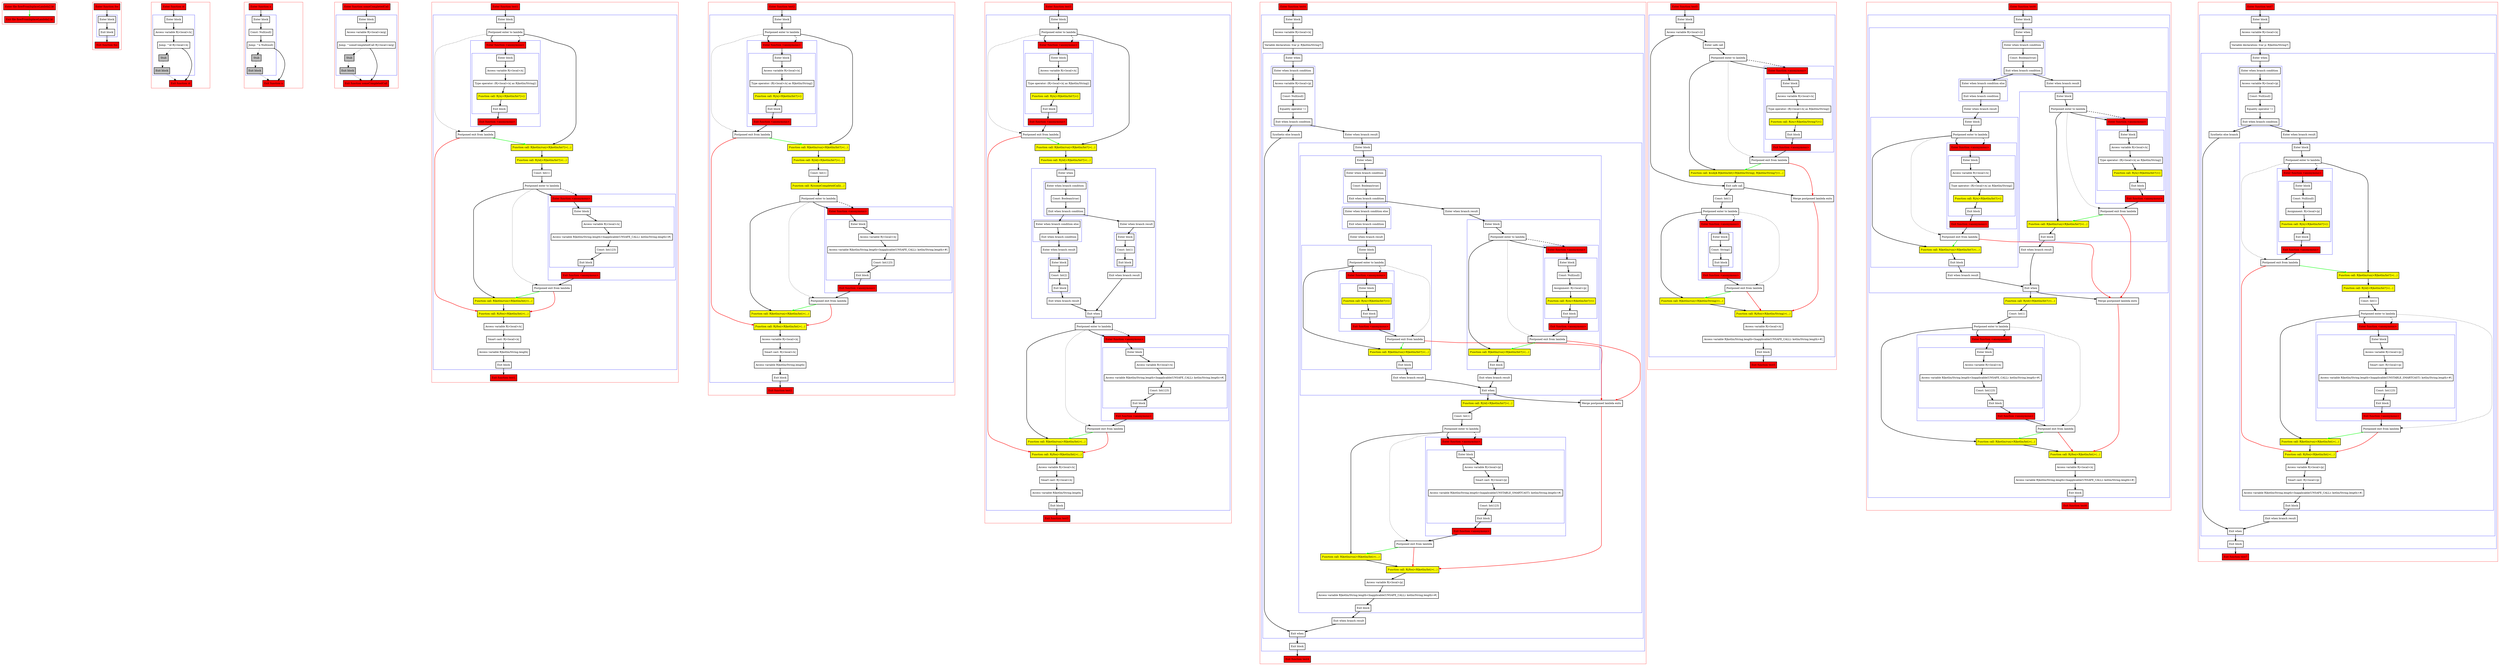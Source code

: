 digraph flowFromInplaceLambda2_kt {
    graph [nodesep=3]
    node [shape=box penwidth=2]
    edge [penwidth=2]

    subgraph cluster_0 {
        color=red
        0 [label="Enter file flowFromInplaceLambda2.kt" style="filled" fillcolor=red];
        1 [label="Exit file flowFromInplaceLambda2.kt" style="filled" fillcolor=red];
    }
    0 -> {1} [color=green];

    subgraph cluster_1 {
        color=red
        2 [label="Enter function foo" style="filled" fillcolor=red];
        subgraph cluster_2 {
            color=blue
            3 [label="Enter block"];
            4 [label="Exit block"];
        }
        5 [label="Exit function foo" style="filled" fillcolor=red];
    }
    2 -> {3};
    3 -> {4};
    4 -> {5};

    subgraph cluster_3 {
        color=red
        6 [label="Enter function id" style="filled" fillcolor=red];
        subgraph cluster_4 {
            color=blue
            7 [label="Enter block"];
            8 [label="Access variable R|<local>/x|"];
            9 [label="Jump: ^id R|<local>/x|"];
            10 [label="Stub" style="filled" fillcolor=gray];
            11 [label="Exit block" style="filled" fillcolor=gray];
        }
        12 [label="Exit function id" style="filled" fillcolor=red];
    }
    6 -> {7};
    7 -> {8};
    8 -> {9};
    9 -> {12};
    9 -> {10} [style=dotted];
    10 -> {11} [style=dotted];
    11 -> {12} [style=dotted];

    subgraph cluster_5 {
        color=red
        13 [label="Enter function n" style="filled" fillcolor=red];
        subgraph cluster_6 {
            color=blue
            14 [label="Enter block"];
            15 [label="Const: Null(null)"];
            16 [label="Jump: ^n Null(null)"];
            17 [label="Stub" style="filled" fillcolor=gray];
            18 [label="Exit block" style="filled" fillcolor=gray];
        }
        19 [label="Exit function n" style="filled" fillcolor=red];
    }
    13 -> {14};
    14 -> {15};
    15 -> {16};
    16 -> {19};
    16 -> {17} [style=dotted];
    17 -> {18} [style=dotted];
    18 -> {19} [style=dotted];

    subgraph cluster_7 {
        color=red
        20 [label="Enter function someCompletedCall" style="filled" fillcolor=red];
        subgraph cluster_8 {
            color=blue
            21 [label="Enter block"];
            22 [label="Access variable R|<local>/arg|"];
            23 [label="Jump: ^someCompletedCall R|<local>/arg|"];
            24 [label="Stub" style="filled" fillcolor=gray];
            25 [label="Exit block" style="filled" fillcolor=gray];
        }
        26 [label="Exit function someCompletedCall" style="filled" fillcolor=red];
    }
    20 -> {21};
    21 -> {22};
    22 -> {23};
    23 -> {26};
    23 -> {24} [style=dotted];
    24 -> {25} [style=dotted];
    25 -> {26} [style=dotted];

    subgraph cluster_9 {
        color=red
        27 [label="Enter function test1" style="filled" fillcolor=red];
        subgraph cluster_10 {
            color=blue
            28 [label="Enter block"];
            29 [label="Postponed enter to lambda"];
            subgraph cluster_11 {
                color=blue
                30 [label="Enter function <anonymous>" style="filled" fillcolor=red];
                subgraph cluster_12 {
                    color=blue
                    31 [label="Enter block"];
                    32 [label="Access variable R|<local>/x|"];
                    33 [label="Type operator: (R|<local>/x| as R|kotlin/String|)"];
                    34 [label="Function call: R|/n|<R|kotlin/Int?|>()" style="filled" fillcolor=yellow];
                    35 [label="Exit block"];
                }
                36 [label="Exit function <anonymous>" style="filled" fillcolor=red];
            }
            37 [label="Postponed exit from lambda"];
            38 [label="Function call: R|kotlin/run|<R|kotlin/Int?|>(...)" style="filled" fillcolor=yellow];
            39 [label="Function call: R|/id|<R|kotlin/Int?|>(...)" style="filled" fillcolor=yellow];
            40 [label="Const: Int(1)"];
            41 [label="Postponed enter to lambda"];
            subgraph cluster_13 {
                color=blue
                42 [label="Enter function <anonymous>" style="filled" fillcolor=red];
                subgraph cluster_14 {
                    color=blue
                    43 [label="Enter block"];
                    44 [label="Access variable R|<local>/x|"];
                    45 [label="Access variable R|kotlin/String.length<Inapplicable(UNSAFE_CALL): kotlin/String.length>#|"];
                    46 [label="Const: Int(123)"];
                    47 [label="Exit block"];
                }
                48 [label="Exit function <anonymous>" style="filled" fillcolor=red];
            }
            49 [label="Postponed exit from lambda"];
            50 [label="Function call: R|kotlin/run|<R|kotlin/Int|>(...)" style="filled" fillcolor=yellow];
            51 [label="Function call: R|/foo|<R|kotlin/Int|>(...)" style="filled" fillcolor=yellow];
            52 [label="Access variable R|<local>/x|"];
            53 [label="Smart cast: R|<local>/x|"];
            54 [label="Access variable R|kotlin/String.length|"];
            55 [label="Exit block"];
        }
        56 [label="Exit function test1" style="filled" fillcolor=red];
    }
    27 -> {28};
    28 -> {29};
    29 -> {30 38};
    29 -> {37} [style=dotted];
    29 -> {30} [style=dashed];
    30 -> {31};
    31 -> {32};
    32 -> {33};
    33 -> {34};
    34 -> {35};
    35 -> {36};
    36 -> {37};
    37 -> {38} [color=green];
    37 -> {51} [color=red];
    38 -> {39};
    39 -> {40};
    40 -> {41};
    41 -> {42 50};
    41 -> {49} [style=dotted];
    41 -> {42} [style=dashed];
    42 -> {43};
    43 -> {44};
    44 -> {45};
    45 -> {46};
    46 -> {47};
    47 -> {48};
    48 -> {49};
    49 -> {50} [color=green];
    49 -> {51} [color=red];
    50 -> {51};
    51 -> {52};
    52 -> {53};
    53 -> {54};
    54 -> {55};
    55 -> {56};

    subgraph cluster_15 {
        color=red
        57 [label="Enter function test2" style="filled" fillcolor=red];
        subgraph cluster_16 {
            color=blue
            58 [label="Enter block"];
            59 [label="Postponed enter to lambda"];
            subgraph cluster_17 {
                color=blue
                60 [label="Enter function <anonymous>" style="filled" fillcolor=red];
                subgraph cluster_18 {
                    color=blue
                    61 [label="Enter block"];
                    62 [label="Access variable R|<local>/x|"];
                    63 [label="Type operator: (R|<local>/x| as R|kotlin/String|)"];
                    64 [label="Function call: R|/n|<R|kotlin/Int?|>()" style="filled" fillcolor=yellow];
                    65 [label="Exit block"];
                }
                66 [label="Exit function <anonymous>" style="filled" fillcolor=red];
            }
            67 [label="Postponed exit from lambda"];
            68 [label="Function call: R|kotlin/run|<R|kotlin/Int?|>(...)" style="filled" fillcolor=yellow];
            69 [label="Function call: R|/id|<R|kotlin/Int?|>(...)" style="filled" fillcolor=yellow];
            70 [label="Const: Int(1)"];
            71 [label="Function call: R|/someCompletedCall|(...)" style="filled" fillcolor=yellow];
            72 [label="Postponed enter to lambda"];
            subgraph cluster_19 {
                color=blue
                73 [label="Enter function <anonymous>" style="filled" fillcolor=red];
                subgraph cluster_20 {
                    color=blue
                    74 [label="Enter block"];
                    75 [label="Access variable R|<local>/x|"];
                    76 [label="Access variable R|kotlin/String.length<Inapplicable(UNSAFE_CALL): kotlin/String.length>#|"];
                    77 [label="Const: Int(123)"];
                    78 [label="Exit block"];
                }
                79 [label="Exit function <anonymous>" style="filled" fillcolor=red];
            }
            80 [label="Postponed exit from lambda"];
            81 [label="Function call: R|kotlin/run|<R|kotlin/Int|>(...)" style="filled" fillcolor=yellow];
            82 [label="Function call: R|/foo|<R|kotlin/Int|>(...)" style="filled" fillcolor=yellow];
            83 [label="Access variable R|<local>/x|"];
            84 [label="Smart cast: R|<local>/x|"];
            85 [label="Access variable R|kotlin/String.length|"];
            86 [label="Exit block"];
        }
        87 [label="Exit function test2" style="filled" fillcolor=red];
    }
    57 -> {58};
    58 -> {59};
    59 -> {60 68};
    59 -> {67} [style=dotted];
    59 -> {60} [style=dashed];
    60 -> {61};
    61 -> {62};
    62 -> {63};
    63 -> {64};
    64 -> {65};
    65 -> {66};
    66 -> {67};
    67 -> {68} [color=green];
    67 -> {82} [color=red];
    68 -> {69};
    69 -> {70};
    70 -> {71};
    71 -> {72};
    72 -> {73 81};
    72 -> {80} [style=dotted];
    72 -> {73} [style=dashed];
    73 -> {74};
    74 -> {75};
    75 -> {76};
    76 -> {77};
    77 -> {78};
    78 -> {79};
    79 -> {80};
    80 -> {81} [color=green];
    80 -> {82} [color=red];
    81 -> {82};
    82 -> {83};
    83 -> {84};
    84 -> {85};
    85 -> {86};
    86 -> {87};

    subgraph cluster_21 {
        color=red
        88 [label="Enter function test3" style="filled" fillcolor=red];
        subgraph cluster_22 {
            color=blue
            89 [label="Enter block"];
            90 [label="Postponed enter to lambda"];
            subgraph cluster_23 {
                color=blue
                91 [label="Enter function <anonymous>" style="filled" fillcolor=red];
                subgraph cluster_24 {
                    color=blue
                    92 [label="Enter block"];
                    93 [label="Access variable R|<local>/x|"];
                    94 [label="Type operator: (R|<local>/x| as R|kotlin/String|)"];
                    95 [label="Function call: R|/n|<R|kotlin/Int?|>()" style="filled" fillcolor=yellow];
                    96 [label="Exit block"];
                }
                97 [label="Exit function <anonymous>" style="filled" fillcolor=red];
            }
            98 [label="Postponed exit from lambda"];
            99 [label="Function call: R|kotlin/run|<R|kotlin/Int?|>(...)" style="filled" fillcolor=yellow];
            100 [label="Function call: R|/id|<R|kotlin/Int?|>(...)" style="filled" fillcolor=yellow];
            subgraph cluster_25 {
                color=blue
                101 [label="Enter when"];
                subgraph cluster_26 {
                    color=blue
                    102 [label="Enter when branch condition "];
                    103 [label="Const: Boolean(true)"];
                    104 [label="Exit when branch condition"];
                }
                subgraph cluster_27 {
                    color=blue
                    105 [label="Enter when branch condition else"];
                    106 [label="Exit when branch condition"];
                }
                107 [label="Enter when branch result"];
                subgraph cluster_28 {
                    color=blue
                    108 [label="Enter block"];
                    109 [label="Const: Int(2)"];
                    110 [label="Exit block"];
                }
                111 [label="Exit when branch result"];
                112 [label="Enter when branch result"];
                subgraph cluster_29 {
                    color=blue
                    113 [label="Enter block"];
                    114 [label="Const: Int(1)"];
                    115 [label="Exit block"];
                }
                116 [label="Exit when branch result"];
                117 [label="Exit when"];
            }
            118 [label="Postponed enter to lambda"];
            subgraph cluster_30 {
                color=blue
                119 [label="Enter function <anonymous>" style="filled" fillcolor=red];
                subgraph cluster_31 {
                    color=blue
                    120 [label="Enter block"];
                    121 [label="Access variable R|<local>/x|"];
                    122 [label="Access variable R|kotlin/String.length<Inapplicable(UNSAFE_CALL): kotlin/String.length>#|"];
                    123 [label="Const: Int(123)"];
                    124 [label="Exit block"];
                }
                125 [label="Exit function <anonymous>" style="filled" fillcolor=red];
            }
            126 [label="Postponed exit from lambda"];
            127 [label="Function call: R|kotlin/run|<R|kotlin/Int|>(...)" style="filled" fillcolor=yellow];
            128 [label="Function call: R|/foo|<R|kotlin/Int|>(...)" style="filled" fillcolor=yellow];
            129 [label="Access variable R|<local>/x|"];
            130 [label="Smart cast: R|<local>/x|"];
            131 [label="Access variable R|kotlin/String.length|"];
            132 [label="Exit block"];
        }
        133 [label="Exit function test3" style="filled" fillcolor=red];
    }
    88 -> {89};
    89 -> {90};
    90 -> {91 99};
    90 -> {98} [style=dotted];
    90 -> {91} [style=dashed];
    91 -> {92};
    92 -> {93};
    93 -> {94};
    94 -> {95};
    95 -> {96};
    96 -> {97};
    97 -> {98};
    98 -> {99} [color=green];
    98 -> {128} [color=red];
    99 -> {100};
    100 -> {101};
    101 -> {102};
    102 -> {103};
    103 -> {104};
    104 -> {105 112};
    105 -> {106};
    106 -> {107};
    107 -> {108};
    108 -> {109};
    109 -> {110};
    110 -> {111};
    111 -> {117};
    112 -> {113};
    113 -> {114};
    114 -> {115};
    115 -> {116};
    116 -> {117};
    117 -> {118};
    118 -> {119 127};
    118 -> {126} [style=dotted];
    118 -> {119} [style=dashed];
    119 -> {120};
    120 -> {121};
    121 -> {122};
    122 -> {123};
    123 -> {124};
    124 -> {125};
    125 -> {126};
    126 -> {127} [color=green];
    126 -> {128} [color=red];
    127 -> {128};
    128 -> {129};
    129 -> {130};
    130 -> {131};
    131 -> {132};
    132 -> {133};

    subgraph cluster_32 {
        color=red
        134 [label="Enter function test4" style="filled" fillcolor=red];
        subgraph cluster_33 {
            color=blue
            135 [label="Enter block"];
            136 [label="Access variable R|<local>/x|"];
            137 [label="Variable declaration: lvar p: R|kotlin/String?|"];
            subgraph cluster_34 {
                color=blue
                138 [label="Enter when"];
                subgraph cluster_35 {
                    color=blue
                    139 [label="Enter when branch condition "];
                    140 [label="Access variable R|<local>/p|"];
                    141 [label="Const: Null(null)"];
                    142 [label="Equality operator !="];
                    143 [label="Exit when branch condition"];
                }
                144 [label="Synthetic else branch"];
                145 [label="Enter when branch result"];
                subgraph cluster_36 {
                    color=blue
                    146 [label="Enter block"];
                    subgraph cluster_37 {
                        color=blue
                        147 [label="Enter when"];
                        subgraph cluster_38 {
                            color=blue
                            148 [label="Enter when branch condition "];
                            149 [label="Const: Boolean(true)"];
                            150 [label="Exit when branch condition"];
                        }
                        subgraph cluster_39 {
                            color=blue
                            151 [label="Enter when branch condition else"];
                            152 [label="Exit when branch condition"];
                        }
                        153 [label="Enter when branch result"];
                        subgraph cluster_40 {
                            color=blue
                            154 [label="Enter block"];
                            155 [label="Postponed enter to lambda"];
                            subgraph cluster_41 {
                                color=blue
                                156 [label="Enter function <anonymous>" style="filled" fillcolor=red];
                                subgraph cluster_42 {
                                    color=blue
                                    157 [label="Enter block"];
                                    158 [label="Function call: R|/n|<R|kotlin/Int?|>()" style="filled" fillcolor=yellow];
                                    159 [label="Exit block"];
                                }
                                160 [label="Exit function <anonymous>" style="filled" fillcolor=red];
                            }
                            161 [label="Postponed exit from lambda"];
                            162 [label="Function call: R|kotlin/run|<R|kotlin/Int?|>(...)" style="filled" fillcolor=yellow];
                            163 [label="Exit block"];
                        }
                        164 [label="Exit when branch result"];
                        165 [label="Enter when branch result"];
                        subgraph cluster_43 {
                            color=blue
                            166 [label="Enter block"];
                            167 [label="Postponed enter to lambda"];
                            subgraph cluster_44 {
                                color=blue
                                168 [label="Enter function <anonymous>" style="filled" fillcolor=red];
                                subgraph cluster_45 {
                                    color=blue
                                    169 [label="Enter block"];
                                    170 [label="Const: Null(null)"];
                                    171 [label="Assignment: R|<local>/p|"];
                                    172 [label="Function call: R|/n|<R|kotlin/Int?|>()" style="filled" fillcolor=yellow];
                                    173 [label="Exit block"];
                                }
                                174 [label="Exit function <anonymous>" style="filled" fillcolor=red];
                            }
                            175 [label="Postponed exit from lambda"];
                            176 [label="Function call: R|kotlin/run|<R|kotlin/Int?|>(...)" style="filled" fillcolor=yellow];
                            177 [label="Exit block"];
                        }
                        178 [label="Exit when branch result"];
                        179 [label="Exit when"];
                    }
                    180 [label="Function call: R|/id|<R|kotlin/Int?|>(...)" style="filled" fillcolor=yellow];
                    181 [label="Const: Int(1)"];
                    182 [label="Postponed enter to lambda"];
                    subgraph cluster_46 {
                        color=blue
                        183 [label="Enter function <anonymous>" style="filled" fillcolor=red];
                        subgraph cluster_47 {
                            color=blue
                            184 [label="Enter block"];
                            185 [label="Access variable R|<local>/p|"];
                            186 [label="Smart cast: R|<local>/p|"];
                            187 [label="Access variable R|kotlin/String.length<Inapplicable(UNSTABLE_SMARTCAST): kotlin/String.length>#|"];
                            188 [label="Const: Int(123)"];
                            189 [label="Exit block"];
                        }
                        190 [label="Exit function <anonymous>" style="filled" fillcolor=red];
                    }
                    191 [label="Postponed exit from lambda"];
                    192 [label="Function call: R|kotlin/run|<R|kotlin/Int|>(...)" style="filled" fillcolor=yellow];
                    193 [label="Merge postponed lambda exits"];
                    194 [label="Function call: R|/foo|<R|kotlin/Int|>(...)" style="filled" fillcolor=yellow];
                    195 [label="Access variable R|<local>/p|"];
                    196 [label="Access variable R|kotlin/String.length<Inapplicable(UNSAFE_CALL): kotlin/String.length>#|"];
                    197 [label="Exit block"];
                }
                198 [label="Exit when branch result"];
                199 [label="Exit when"];
            }
            200 [label="Exit block"];
        }
        201 [label="Exit function test4" style="filled" fillcolor=red];
    }
    134 -> {135};
    135 -> {136};
    136 -> {137};
    137 -> {138};
    138 -> {139};
    139 -> {140};
    140 -> {141};
    141 -> {142};
    142 -> {143};
    143 -> {144 145};
    144 -> {199};
    145 -> {146};
    146 -> {147};
    147 -> {148};
    148 -> {149};
    149 -> {150};
    150 -> {151 165};
    151 -> {152};
    152 -> {153};
    153 -> {154};
    154 -> {155};
    155 -> {156 162};
    155 -> {161} [style=dotted];
    155 -> {156} [style=dashed];
    156 -> {157};
    157 -> {158};
    158 -> {159};
    159 -> {160};
    160 -> {161};
    161 -> {162} [color=green];
    161 -> {193} [color=red];
    162 -> {163};
    163 -> {164};
    164 -> {179};
    165 -> {166};
    166 -> {167};
    167 -> {168 176};
    167 -> {175} [style=dotted];
    167 -> {168} [style=dashed];
    168 -> {169};
    169 -> {170};
    170 -> {171};
    171 -> {172};
    172 -> {173};
    173 -> {174};
    174 -> {175};
    175 -> {176} [color=green];
    175 -> {193} [color=red];
    176 -> {177};
    177 -> {178};
    178 -> {179};
    179 -> {180 193};
    180 -> {181};
    181 -> {182};
    182 -> {183 192};
    182 -> {191} [style=dotted];
    182 -> {183} [style=dashed];
    183 -> {184};
    184 -> {185};
    185 -> {186};
    186 -> {187};
    187 -> {188};
    188 -> {189};
    189 -> {190};
    190 -> {191};
    191 -> {192} [color=green];
    191 -> {194} [color=red];
    192 -> {194};
    193 -> {194} [color=red];
    194 -> {195};
    195 -> {196};
    196 -> {197};
    197 -> {198};
    198 -> {199};
    199 -> {200};
    200 -> {201};

    subgraph cluster_48 {
        color=red
        202 [label="Enter function test5" style="filled" fillcolor=red];
        subgraph cluster_49 {
            color=blue
            203 [label="Enter block"];
            204 [label="Access variable R|<local>/y|"];
            205 [label="Enter safe call"];
            206 [label="Postponed enter to lambda"];
            subgraph cluster_50 {
                color=blue
                207 [label="Enter function <anonymous>" style="filled" fillcolor=red];
                subgraph cluster_51 {
                    color=blue
                    208 [label="Enter block"];
                    209 [label="Access variable R|<local>/x|"];
                    210 [label="Type operator: (R|<local>/x| as R|kotlin/String|)"];
                    211 [label="Function call: R|/n|<R|kotlin/String?|>()" style="filled" fillcolor=yellow];
                    212 [label="Exit block"];
                }
                213 [label="Exit function <anonymous>" style="filled" fillcolor=red];
            }
            214 [label="Postponed exit from lambda"];
            215 [label="Function call: $subj$.R|kotlin/let|<R|kotlin/String|, R|kotlin/String?|>(...)" style="filled" fillcolor=yellow];
            216 [label="Exit safe call"];
            217 [label="Const: Int(1)"];
            218 [label="Postponed enter to lambda"];
            subgraph cluster_52 {
                color=blue
                219 [label="Enter function <anonymous>" style="filled" fillcolor=red];
                subgraph cluster_53 {
                    color=blue
                    220 [label="Enter block"];
                    221 [label="Const: String()"];
                    222 [label="Exit block"];
                }
                223 [label="Exit function <anonymous>" style="filled" fillcolor=red];
            }
            224 [label="Postponed exit from lambda"];
            225 [label="Function call: R|kotlin/run|<R|kotlin/String|>(...)" style="filled" fillcolor=yellow];
            226 [label="Merge postponed lambda exits"];
            227 [label="Function call: R|/foo|<R|kotlin/String|>(...)" style="filled" fillcolor=yellow];
            228 [label="Access variable R|<local>/x|"];
            229 [label="Access variable R|kotlin/String.length<Inapplicable(UNSAFE_CALL): kotlin/String.length>#|"];
            230 [label="Exit block"];
        }
        231 [label="Exit function test5" style="filled" fillcolor=red];
    }
    202 -> {203};
    203 -> {204};
    204 -> {205 216};
    205 -> {206};
    206 -> {207 215};
    206 -> {214} [style=dotted];
    206 -> {207} [style=dashed];
    207 -> {208};
    208 -> {209};
    209 -> {210};
    210 -> {211};
    211 -> {212};
    212 -> {213};
    213 -> {214};
    214 -> {215} [color=green];
    214 -> {226} [color=red];
    215 -> {216};
    216 -> {217 226};
    217 -> {218};
    218 -> {219 225};
    218 -> {224} [style=dotted];
    218 -> {219} [style=dashed];
    219 -> {220};
    220 -> {221};
    221 -> {222};
    222 -> {223};
    223 -> {224};
    224 -> {225} [color=green];
    224 -> {227} [color=red];
    225 -> {227};
    226 -> {227} [color=red];
    227 -> {228};
    228 -> {229};
    229 -> {230};
    230 -> {231};

    subgraph cluster_54 {
        color=red
        232 [label="Enter function test6" style="filled" fillcolor=red];
        subgraph cluster_55 {
            color=blue
            233 [label="Enter block"];
            subgraph cluster_56 {
                color=blue
                234 [label="Enter when"];
                subgraph cluster_57 {
                    color=blue
                    235 [label="Enter when branch condition "];
                    236 [label="Const: Boolean(true)"];
                    237 [label="Exit when branch condition"];
                }
                subgraph cluster_58 {
                    color=blue
                    238 [label="Enter when branch condition else"];
                    239 [label="Exit when branch condition"];
                }
                240 [label="Enter when branch result"];
                subgraph cluster_59 {
                    color=blue
                    241 [label="Enter block"];
                    242 [label="Postponed enter to lambda"];
                    subgraph cluster_60 {
                        color=blue
                        243 [label="Enter function <anonymous>" style="filled" fillcolor=red];
                        subgraph cluster_61 {
                            color=blue
                            244 [label="Enter block"];
                            245 [label="Access variable R|<local>/x|"];
                            246 [label="Type operator: (R|<local>/x| as R|kotlin/String|)"];
                            247 [label="Function call: R|/n|<R|kotlin/Int?|>()" style="filled" fillcolor=yellow];
                            248 [label="Exit block"];
                        }
                        249 [label="Exit function <anonymous>" style="filled" fillcolor=red];
                    }
                    250 [label="Postponed exit from lambda"];
                    251 [label="Function call: R|kotlin/run|<R|kotlin/Int?|>(...)" style="filled" fillcolor=yellow];
                    252 [label="Exit block"];
                }
                253 [label="Exit when branch result"];
                254 [label="Enter when branch result"];
                subgraph cluster_62 {
                    color=blue
                    255 [label="Enter block"];
                    256 [label="Postponed enter to lambda"];
                    subgraph cluster_63 {
                        color=blue
                        257 [label="Enter function <anonymous>" style="filled" fillcolor=red];
                        subgraph cluster_64 {
                            color=blue
                            258 [label="Enter block"];
                            259 [label="Access variable R|<local>/x|"];
                            260 [label="Type operator: (R|<local>/x| as R|kotlin/String|)"];
                            261 [label="Function call: R|/n|<R|kotlin/Int?|>()" style="filled" fillcolor=yellow];
                            262 [label="Exit block"];
                        }
                        263 [label="Exit function <anonymous>" style="filled" fillcolor=red];
                    }
                    264 [label="Postponed exit from lambda"];
                    265 [label="Function call: R|kotlin/run|<R|kotlin/Int?|>(...)" style="filled" fillcolor=yellow];
                    266 [label="Exit block"];
                }
                267 [label="Exit when branch result"];
                268 [label="Exit when"];
            }
            269 [label="Function call: R|/id|<R|kotlin/Int?|>(...)" style="filled" fillcolor=yellow];
            270 [label="Const: Int(1)"];
            271 [label="Postponed enter to lambda"];
            subgraph cluster_65 {
                color=blue
                272 [label="Enter function <anonymous>" style="filled" fillcolor=red];
                subgraph cluster_66 {
                    color=blue
                    273 [label="Enter block"];
                    274 [label="Access variable R|<local>/x|"];
                    275 [label="Access variable R|kotlin/String.length<Inapplicable(UNSAFE_CALL): kotlin/String.length>#|"];
                    276 [label="Const: Int(123)"];
                    277 [label="Exit block"];
                }
                278 [label="Exit function <anonymous>" style="filled" fillcolor=red];
            }
            279 [label="Postponed exit from lambda"];
            280 [label="Function call: R|kotlin/run|<R|kotlin/Int|>(...)" style="filled" fillcolor=yellow];
            281 [label="Merge postponed lambda exits"];
            282 [label="Function call: R|/foo|<R|kotlin/Int|>(...)" style="filled" fillcolor=yellow];
            283 [label="Access variable R|<local>/x|"];
            284 [label="Access variable R|kotlin/String.length<Inapplicable(UNSAFE_CALL): kotlin/String.length>#|"];
            285 [label="Exit block"];
        }
        286 [label="Exit function test6" style="filled" fillcolor=red];
    }
    232 -> {233};
    233 -> {234};
    234 -> {235};
    235 -> {236};
    236 -> {237};
    237 -> {238 254};
    238 -> {239};
    239 -> {240};
    240 -> {241};
    241 -> {242};
    242 -> {243 251};
    242 -> {250} [style=dotted];
    242 -> {243} [style=dashed];
    243 -> {244};
    244 -> {245};
    245 -> {246};
    246 -> {247};
    247 -> {248};
    248 -> {249};
    249 -> {250};
    250 -> {251} [color=green];
    250 -> {281} [color=red];
    251 -> {252};
    252 -> {253};
    253 -> {268};
    254 -> {255};
    255 -> {256};
    256 -> {257 265};
    256 -> {264} [style=dotted];
    256 -> {257} [style=dashed];
    257 -> {258};
    258 -> {259};
    259 -> {260};
    260 -> {261};
    261 -> {262};
    262 -> {263};
    263 -> {264};
    264 -> {265} [color=green];
    264 -> {281} [color=red];
    265 -> {266};
    266 -> {267};
    267 -> {268};
    268 -> {269 281};
    269 -> {270};
    270 -> {271};
    271 -> {272 280};
    271 -> {279} [style=dotted];
    271 -> {272} [style=dashed];
    272 -> {273};
    273 -> {274};
    274 -> {275};
    275 -> {276};
    276 -> {277};
    277 -> {278};
    278 -> {279};
    279 -> {280} [color=green];
    279 -> {282} [color=red];
    280 -> {282};
    281 -> {282} [color=red];
    282 -> {283};
    283 -> {284};
    284 -> {285};
    285 -> {286};

    subgraph cluster_67 {
        color=red
        287 [label="Enter function test7" style="filled" fillcolor=red];
        subgraph cluster_68 {
            color=blue
            288 [label="Enter block"];
            289 [label="Access variable R|<local>/x|"];
            290 [label="Variable declaration: lvar p: R|kotlin/String?|"];
            subgraph cluster_69 {
                color=blue
                291 [label="Enter when"];
                subgraph cluster_70 {
                    color=blue
                    292 [label="Enter when branch condition "];
                    293 [label="Access variable R|<local>/p|"];
                    294 [label="Const: Null(null)"];
                    295 [label="Equality operator !="];
                    296 [label="Exit when branch condition"];
                }
                297 [label="Synthetic else branch"];
                298 [label="Enter when branch result"];
                subgraph cluster_71 {
                    color=blue
                    299 [label="Enter block"];
                    300 [label="Postponed enter to lambda"];
                    subgraph cluster_72 {
                        color=blue
                        301 [label="Enter function <anonymous>" style="filled" fillcolor=red];
                        subgraph cluster_73 {
                            color=blue
                            302 [label="Enter block"];
                            303 [label="Const: Null(null)"];
                            304 [label="Assignment: R|<local>/p|"];
                            305 [label="Function call: R|/n|<R|kotlin/Int?|>()" style="filled" fillcolor=yellow];
                            306 [label="Exit block"];
                        }
                        307 [label="Exit function <anonymous>" style="filled" fillcolor=red];
                    }
                    308 [label="Postponed exit from lambda"];
                    309 [label="Function call: R|kotlin/run|<R|kotlin/Int?|>(...)" style="filled" fillcolor=yellow];
                    310 [label="Function call: R|/id|<R|kotlin/Int?|>(...)" style="filled" fillcolor=yellow];
                    311 [label="Const: Int(1)"];
                    312 [label="Postponed enter to lambda"];
                    subgraph cluster_74 {
                        color=blue
                        313 [label="Enter function <anonymous>" style="filled" fillcolor=red];
                        subgraph cluster_75 {
                            color=blue
                            314 [label="Enter block"];
                            315 [label="Access variable R|<local>/p|"];
                            316 [label="Smart cast: R|<local>/p|"];
                            317 [label="Access variable R|kotlin/String.length<Inapplicable(UNSTABLE_SMARTCAST): kotlin/String.length>#|"];
                            318 [label="Const: Int(123)"];
                            319 [label="Exit block"];
                        }
                        320 [label="Exit function <anonymous>" style="filled" fillcolor=red];
                    }
                    321 [label="Postponed exit from lambda"];
                    322 [label="Function call: R|kotlin/run|<R|kotlin/Int|>(...)" style="filled" fillcolor=yellow];
                    323 [label="Function call: R|/foo|<R|kotlin/Int|>(...)" style="filled" fillcolor=yellow];
                    324 [label="Access variable R|<local>/p|"];
                    325 [label="Smart cast: R|<local>/p|"];
                    326 [label="Access variable R|kotlin/String.length<Inapplicable(UNSAFE_CALL): kotlin/String.length>#|"];
                    327 [label="Exit block"];
                }
                328 [label="Exit when branch result"];
                329 [label="Exit when"];
            }
            330 [label="Exit block"];
        }
        331 [label="Exit function test7" style="filled" fillcolor=red];
    }
    287 -> {288};
    288 -> {289};
    289 -> {290};
    290 -> {291};
    291 -> {292};
    292 -> {293};
    293 -> {294};
    294 -> {295};
    295 -> {296};
    296 -> {297 298};
    297 -> {329};
    298 -> {299};
    299 -> {300};
    300 -> {301 309};
    300 -> {308} [style=dotted];
    300 -> {301} [style=dashed];
    301 -> {302};
    302 -> {303};
    303 -> {304};
    304 -> {305};
    305 -> {306};
    306 -> {307};
    307 -> {308};
    308 -> {309} [color=green];
    308 -> {323} [color=red];
    309 -> {310};
    310 -> {311};
    311 -> {312};
    312 -> {313 322};
    312 -> {321} [style=dotted];
    312 -> {313} [style=dashed];
    313 -> {314};
    314 -> {315};
    315 -> {316};
    316 -> {317};
    317 -> {318};
    318 -> {319};
    319 -> {320};
    320 -> {321};
    321 -> {322} [color=green];
    321 -> {323} [color=red];
    322 -> {323};
    323 -> {324};
    324 -> {325};
    325 -> {326};
    326 -> {327};
    327 -> {328};
    328 -> {329};
    329 -> {330};
    330 -> {331};

}
